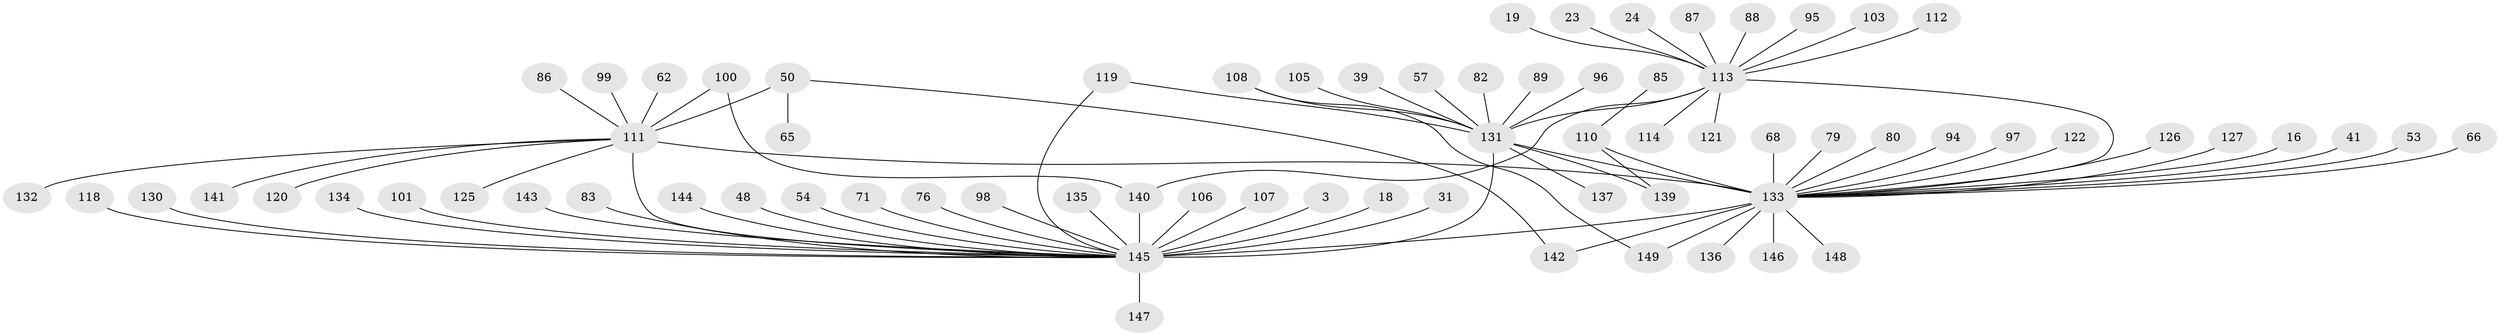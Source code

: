 // original degree distribution, {45: 0.006711409395973154, 7: 0.006711409395973154, 1: 0.4228187919463087, 12: 0.006711409395973154, 2: 0.2751677852348993, 15: 0.006711409395973154, 6: 0.026845637583892617, 10: 0.006711409395973154, 5: 0.03355704697986577, 9: 0.013422818791946308, 4: 0.053691275167785234, 3: 0.12751677852348994, 8: 0.013422818791946308}
// Generated by graph-tools (version 1.1) at 2025/48/03/09/25 04:48:23]
// undirected, 74 vertices, 82 edges
graph export_dot {
graph [start="1"]
  node [color=gray90,style=filled];
  3;
  16;
  18;
  19;
  23;
  24;
  31;
  39;
  41;
  48;
  50 [super="+20"];
  53;
  54;
  57;
  62;
  65;
  66 [super="+42"];
  68;
  71;
  76;
  79 [super="+67"];
  80;
  82;
  83;
  85;
  86;
  87;
  88;
  89;
  94;
  95;
  96;
  97;
  98 [super="+84"];
  99;
  100;
  101 [super="+5+60"];
  103;
  105;
  106;
  107;
  108;
  110 [super="+64"];
  111 [super="+28"];
  112;
  113 [super="+7+6+63"];
  114;
  118;
  119 [super="+93"];
  120 [super="+61"];
  121;
  122;
  125;
  126 [super="+78"];
  127;
  130;
  131 [super="+77+46+128+59"];
  132;
  133 [super="+40+43+90+123"];
  134;
  135;
  136;
  137;
  139;
  140 [super="+29+92+115"];
  141;
  142;
  143 [super="+138"];
  144;
  145 [super="+72+37+116"];
  146;
  147 [super="+129"];
  148;
  149 [super="+91"];
  3 -- 145;
  16 -- 133;
  18 -- 145;
  19 -- 113;
  23 -- 113;
  24 -- 113;
  31 -- 145;
  39 -- 131;
  41 -- 133;
  48 -- 145;
  50 -- 65;
  50 -- 142;
  50 -- 111 [weight=2];
  53 -- 133;
  54 -- 145;
  57 -- 131;
  62 -- 111;
  66 -- 133 [weight=2];
  68 -- 133;
  71 -- 145;
  76 -- 145;
  79 -- 133;
  80 -- 133;
  82 -- 131;
  83 -- 145;
  85 -- 110;
  86 -- 111;
  87 -- 113;
  88 -- 113;
  89 -- 131;
  94 -- 133;
  95 -- 113;
  96 -- 131;
  97 -- 133;
  98 -- 145;
  99 -- 111;
  100 -- 140;
  100 -- 111;
  101 -- 145 [weight=4];
  103 -- 113;
  105 -- 131;
  106 -- 145;
  107 -- 145;
  108 -- 131 [weight=2];
  108 -- 149;
  110 -- 133 [weight=3];
  110 -- 139;
  111 -- 133 [weight=2];
  111 -- 132;
  111 -- 141;
  111 -- 120;
  111 -- 125;
  111 -- 145 [weight=3];
  112 -- 113;
  113 -- 114;
  113 -- 140 [weight=2];
  113 -- 121;
  113 -- 133 [weight=4];
  113 -- 131 [weight=4];
  118 -- 145;
  119 -- 145;
  119 -- 131;
  122 -- 133;
  126 -- 133;
  127 -- 133;
  130 -- 145;
  131 -- 139;
  131 -- 133 [weight=3];
  131 -- 137;
  131 -- 145 [weight=8];
  133 -- 148 [weight=2];
  133 -- 136;
  133 -- 146;
  133 -- 149 [weight=2];
  133 -- 142;
  133 -- 145 [weight=6];
  134 -- 145;
  135 -- 145;
  140 -- 145 [weight=8];
  143 -- 145;
  144 -- 145;
  145 -- 147;
}
